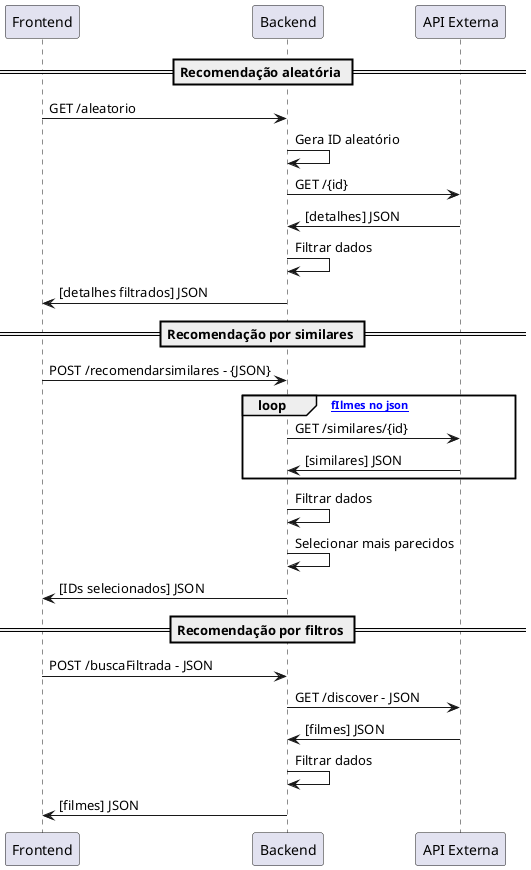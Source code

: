 @startuml
participant "Frontend" as Frontend
participant "Backend" as Backend
participant "API Externa" as API

== Recomendação aleatória ==
Frontend -> Backend: GET /aleatorio
Backend -> Backend: Gera ID aleatório
Backend -> API: GET /{id}
API -> Backend: [detalhes] JSON
Backend -> Backend: Filtrar dados
Backend -> Frontend: [detalhes filtrados] JSON

== Recomendação por similares ==
Frontend -> Backend: POST /recomendarsimilares - {JSON}
loop ["fIlmes no json"]
    Backend -> API: GET /similares/{id}
    API -> Backend: [similares] JSON
end
Backend -> Backend: Filtrar dados
Backend -> Backend: Selecionar mais parecidos
Backend -> Frontend: [IDs selecionados] JSON

== Recomendação por filtros ==
Frontend -> Backend: POST /buscaFiltrada - JSON
Backend -> API: GET /discover - JSON
API -> Backend: [filmes] JSON
Backend -> Backend: Filtrar dados
Backend -> Frontend: [filmes] JSON
@enduml
